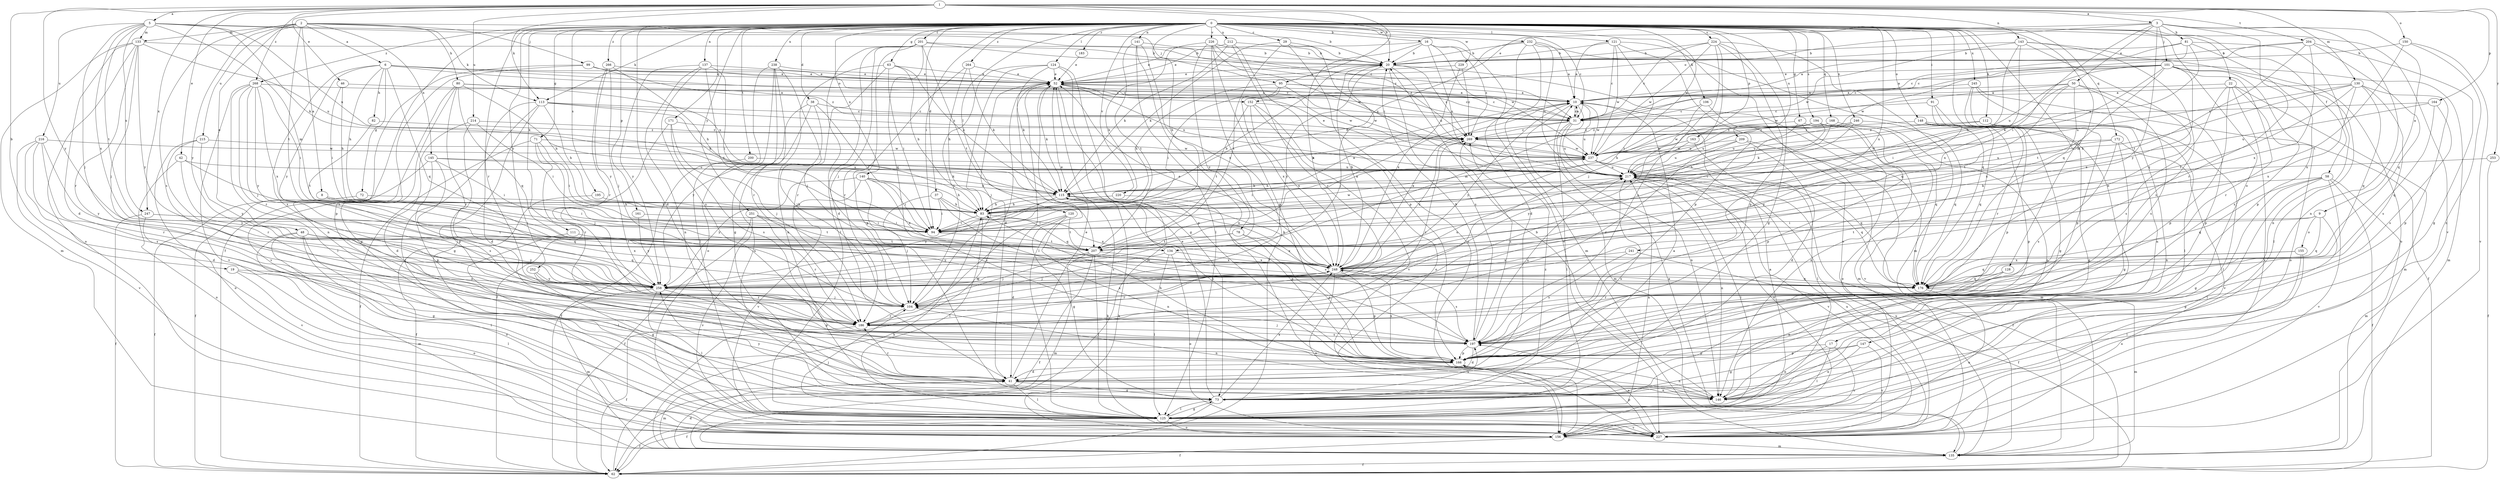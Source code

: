 strict digraph  {
0;
1;
2;
3;
5;
6;
8;
9;
10;
16;
17;
19;
20;
22;
29;
31;
37;
38;
41;
42;
46;
48;
50;
52;
58;
62;
63;
67;
71;
72;
73;
78;
80;
81;
82;
83;
91;
94;
95;
99;
101;
104;
106;
111;
112;
113;
115;
120;
121;
124;
125;
128;
130;
133;
134;
135;
137;
140;
141;
143;
145;
146;
147;
148;
150;
152;
155;
156;
161;
163;
164;
166;
168;
171;
172;
176;
183;
186;
194;
195;
197;
200;
201;
204;
207;
209;
212;
214;
215;
216;
217;
220;
224;
226;
227;
229;
232;
237;
238;
241;
245;
246;
247;
248;
251;
252;
253;
258;
264;
266;
268;
269;
0 -> 16  [label=b];
0 -> 17  [label=b];
0 -> 22  [label=c];
0 -> 29  [label=c];
0 -> 31  [label=c];
0 -> 37  [label=d];
0 -> 38  [label=d];
0 -> 41  [label=d];
0 -> 58  [label=f];
0 -> 62  [label=f];
0 -> 63  [label=g];
0 -> 67  [label=g];
0 -> 71  [label=g];
0 -> 78  [label=h];
0 -> 91  [label=i];
0 -> 94  [label=i];
0 -> 106  [label=k];
0 -> 111  [label=k];
0 -> 112  [label=k];
0 -> 113  [label=k];
0 -> 120  [label=l];
0 -> 121  [label=l];
0 -> 124  [label=l];
0 -> 128  [label=m];
0 -> 137  [label=n];
0 -> 140  [label=n];
0 -> 141  [label=n];
0 -> 147  [label=o];
0 -> 148  [label=o];
0 -> 161  [label=p];
0 -> 163  [label=p];
0 -> 168  [label=q];
0 -> 171  [label=q];
0 -> 172  [label=q];
0 -> 176  [label=q];
0 -> 183  [label=r];
0 -> 186  [label=r];
0 -> 194  [label=s];
0 -> 195  [label=s];
0 -> 200  [label=t];
0 -> 201  [label=t];
0 -> 209  [label=u];
0 -> 212  [label=u];
0 -> 220  [label=v];
0 -> 224  [label=v];
0 -> 226  [label=v];
0 -> 227  [label=v];
0 -> 229  [label=w];
0 -> 232  [label=w];
0 -> 237  [label=w];
0 -> 238  [label=x];
0 -> 241  [label=x];
0 -> 245  [label=x];
0 -> 246  [label=x];
0 -> 251  [label=y];
0 -> 252  [label=y];
0 -> 264  [label=z];
0 -> 266  [label=z];
0 -> 268  [label=z];
1 -> 3  [label=a];
1 -> 5  [label=a];
1 -> 19  [label=b];
1 -> 20  [label=b];
1 -> 42  [label=e];
1 -> 46  [label=e];
1 -> 95  [label=j];
1 -> 113  [label=k];
1 -> 130  [label=m];
1 -> 143  [label=n];
1 -> 150  [label=o];
1 -> 164  [label=p];
1 -> 204  [label=t];
1 -> 214  [label=u];
1 -> 247  [label=x];
1 -> 253  [label=y];
1 -> 258  [label=y];
1 -> 268  [label=z];
2 -> 6  [label=a];
2 -> 8  [label=a];
2 -> 48  [label=e];
2 -> 80  [label=h];
2 -> 95  [label=j];
2 -> 99  [label=j];
2 -> 113  [label=k];
2 -> 133  [label=m];
2 -> 145  [label=n];
2 -> 197  [label=s];
2 -> 207  [label=t];
2 -> 215  [label=u];
2 -> 258  [label=y];
3 -> 9  [label=a];
3 -> 50  [label=e];
3 -> 52  [label=e];
3 -> 81  [label=h];
3 -> 94  [label=i];
3 -> 101  [label=j];
3 -> 146  [label=n];
3 -> 152  [label=o];
3 -> 186  [label=r];
3 -> 258  [label=y];
5 -> 20  [label=b];
5 -> 31  [label=c];
5 -> 104  [label=j];
5 -> 115  [label=k];
5 -> 133  [label=m];
5 -> 134  [label=m];
5 -> 207  [label=t];
5 -> 216  [label=u];
5 -> 217  [label=u];
5 -> 247  [label=x];
5 -> 248  [label=x];
6 -> 10  [label=a];
6 -> 31  [label=c];
6 -> 52  [label=e];
6 -> 72  [label=g];
6 -> 82  [label=h];
6 -> 83  [label=h];
6 -> 152  [label=o];
6 -> 176  [label=q];
6 -> 197  [label=s];
6 -> 258  [label=y];
8 -> 83  [label=h];
8 -> 94  [label=i];
8 -> 176  [label=q];
9 -> 73  [label=g];
9 -> 94  [label=i];
9 -> 155  [label=o];
9 -> 176  [label=q];
9 -> 207  [label=t];
10 -> 31  [label=c];
10 -> 134  [label=m];
10 -> 135  [label=m];
10 -> 217  [label=u];
10 -> 237  [label=w];
10 -> 258  [label=y];
16 -> 20  [label=b];
16 -> 52  [label=e];
16 -> 217  [label=u];
16 -> 227  [label=v];
16 -> 237  [label=w];
16 -> 248  [label=x];
16 -> 269  [label=z];
17 -> 125  [label=l];
17 -> 146  [label=n];
17 -> 156  [label=o];
17 -> 166  [label=p];
19 -> 125  [label=l];
19 -> 156  [label=o];
19 -> 258  [label=y];
20 -> 52  [label=e];
20 -> 104  [label=j];
20 -> 176  [label=q];
20 -> 197  [label=s];
20 -> 217  [label=u];
20 -> 258  [label=y];
20 -> 269  [label=z];
22 -> 10  [label=a];
22 -> 135  [label=m];
22 -> 156  [label=o];
22 -> 166  [label=p];
22 -> 197  [label=s];
22 -> 227  [label=v];
29 -> 20  [label=b];
29 -> 115  [label=k];
29 -> 156  [label=o];
29 -> 207  [label=t];
29 -> 217  [label=u];
31 -> 10  [label=a];
31 -> 115  [label=k];
31 -> 125  [label=l];
31 -> 146  [label=n];
31 -> 217  [label=u];
31 -> 269  [label=z];
37 -> 83  [label=h];
37 -> 94  [label=i];
37 -> 104  [label=j];
37 -> 176  [label=q];
37 -> 197  [label=s];
38 -> 31  [label=c];
38 -> 94  [label=i];
38 -> 104  [label=j];
38 -> 146  [label=n];
38 -> 258  [label=y];
41 -> 52  [label=e];
41 -> 73  [label=g];
41 -> 125  [label=l];
41 -> 135  [label=m];
41 -> 146  [label=n];
41 -> 186  [label=r];
41 -> 217  [label=u];
42 -> 156  [label=o];
42 -> 207  [label=t];
42 -> 217  [label=u];
42 -> 258  [label=y];
46 -> 10  [label=a];
46 -> 83  [label=h];
46 -> 94  [label=i];
48 -> 73  [label=g];
48 -> 125  [label=l];
48 -> 135  [label=m];
48 -> 156  [label=o];
48 -> 176  [label=q];
48 -> 207  [label=t];
48 -> 248  [label=x];
48 -> 258  [label=y];
50 -> 10  [label=a];
50 -> 94  [label=i];
50 -> 166  [label=p];
50 -> 197  [label=s];
50 -> 207  [label=t];
50 -> 237  [label=w];
50 -> 248  [label=x];
52 -> 10  [label=a];
52 -> 31  [label=c];
52 -> 104  [label=j];
52 -> 115  [label=k];
52 -> 125  [label=l];
52 -> 166  [label=p];
52 -> 217  [label=u];
52 -> 237  [label=w];
58 -> 62  [label=f];
58 -> 73  [label=g];
58 -> 115  [label=k];
58 -> 125  [label=l];
58 -> 135  [label=m];
58 -> 176  [label=q];
58 -> 227  [label=v];
62 -> 52  [label=e];
63 -> 52  [label=e];
63 -> 83  [label=h];
63 -> 94  [label=i];
63 -> 115  [label=k];
63 -> 146  [label=n];
63 -> 186  [label=r];
67 -> 104  [label=j];
67 -> 146  [label=n];
67 -> 156  [label=o];
67 -> 269  [label=z];
71 -> 62  [label=f];
71 -> 94  [label=i];
71 -> 104  [label=j];
71 -> 186  [label=r];
71 -> 237  [label=w];
72 -> 62  [label=f];
72 -> 83  [label=h];
73 -> 10  [label=a];
73 -> 52  [label=e];
73 -> 62  [label=f];
73 -> 125  [label=l];
73 -> 197  [label=s];
73 -> 248  [label=x];
73 -> 258  [label=y];
73 -> 269  [label=z];
78 -> 166  [label=p];
78 -> 207  [label=t];
78 -> 248  [label=x];
78 -> 258  [label=y];
80 -> 10  [label=a];
80 -> 73  [label=g];
80 -> 83  [label=h];
80 -> 176  [label=q];
80 -> 186  [label=r];
80 -> 217  [label=u];
80 -> 227  [label=v];
81 -> 10  [label=a];
81 -> 20  [label=b];
81 -> 31  [label=c];
81 -> 146  [label=n];
81 -> 166  [label=p];
81 -> 217  [label=u];
82 -> 207  [label=t];
82 -> 269  [label=z];
83 -> 10  [label=a];
83 -> 94  [label=i];
83 -> 125  [label=l];
83 -> 248  [label=x];
91 -> 31  [label=c];
91 -> 73  [label=g];
91 -> 166  [label=p];
91 -> 186  [label=r];
94 -> 20  [label=b];
94 -> 207  [label=t];
94 -> 237  [label=w];
95 -> 10  [label=a];
95 -> 31  [label=c];
95 -> 83  [label=h];
95 -> 94  [label=i];
95 -> 237  [label=w];
95 -> 248  [label=x];
99 -> 31  [label=c];
99 -> 52  [label=e];
99 -> 146  [label=n];
99 -> 166  [label=p];
99 -> 269  [label=z];
101 -> 10  [label=a];
101 -> 31  [label=c];
101 -> 52  [label=e];
101 -> 115  [label=k];
101 -> 125  [label=l];
101 -> 135  [label=m];
101 -> 186  [label=r];
101 -> 197  [label=s];
101 -> 207  [label=t];
101 -> 217  [label=u];
101 -> 237  [label=w];
101 -> 248  [label=x];
104 -> 146  [label=n];
104 -> 186  [label=r];
104 -> 248  [label=x];
106 -> 31  [label=c];
106 -> 83  [label=h];
106 -> 135  [label=m];
111 -> 125  [label=l];
111 -> 207  [label=t];
112 -> 125  [label=l];
112 -> 146  [label=n];
112 -> 217  [label=u];
112 -> 269  [label=z];
113 -> 31  [label=c];
113 -> 41  [label=d];
113 -> 73  [label=g];
113 -> 83  [label=h];
113 -> 115  [label=k];
113 -> 125  [label=l];
113 -> 269  [label=z];
115 -> 83  [label=h];
115 -> 197  [label=s];
115 -> 258  [label=y];
120 -> 41  [label=d];
120 -> 73  [label=g];
120 -> 94  [label=i];
120 -> 146  [label=n];
120 -> 207  [label=t];
121 -> 10  [label=a];
121 -> 20  [label=b];
121 -> 31  [label=c];
121 -> 166  [label=p];
121 -> 207  [label=t];
121 -> 227  [label=v];
121 -> 237  [label=w];
124 -> 41  [label=d];
124 -> 52  [label=e];
124 -> 73  [label=g];
124 -> 104  [label=j];
124 -> 115  [label=k];
124 -> 135  [label=m];
125 -> 62  [label=f];
125 -> 73  [label=g];
125 -> 104  [label=j];
125 -> 156  [label=o];
125 -> 217  [label=u];
125 -> 227  [label=v];
128 -> 146  [label=n];
128 -> 176  [label=q];
128 -> 186  [label=r];
130 -> 10  [label=a];
130 -> 83  [label=h];
130 -> 166  [label=p];
130 -> 176  [label=q];
130 -> 197  [label=s];
130 -> 207  [label=t];
130 -> 217  [label=u];
130 -> 248  [label=x];
133 -> 20  [label=b];
133 -> 41  [label=d];
133 -> 104  [label=j];
133 -> 135  [label=m];
133 -> 156  [label=o];
133 -> 186  [label=r];
133 -> 217  [label=u];
133 -> 258  [label=y];
134 -> 52  [label=e];
134 -> 104  [label=j];
134 -> 125  [label=l];
134 -> 156  [label=o];
134 -> 248  [label=x];
135 -> 10  [label=a];
135 -> 41  [label=d];
135 -> 62  [label=f];
135 -> 83  [label=h];
135 -> 217  [label=u];
137 -> 52  [label=e];
137 -> 94  [label=i];
137 -> 146  [label=n];
137 -> 197  [label=s];
137 -> 207  [label=t];
137 -> 258  [label=y];
140 -> 83  [label=h];
140 -> 94  [label=i];
140 -> 115  [label=k];
140 -> 197  [label=s];
140 -> 227  [label=v];
140 -> 248  [label=x];
140 -> 258  [label=y];
141 -> 20  [label=b];
141 -> 125  [label=l];
141 -> 146  [label=n];
141 -> 207  [label=t];
141 -> 248  [label=x];
143 -> 20  [label=b];
143 -> 83  [label=h];
143 -> 156  [label=o];
143 -> 176  [label=q];
143 -> 197  [label=s];
143 -> 237  [label=w];
143 -> 248  [label=x];
145 -> 62  [label=f];
145 -> 94  [label=i];
145 -> 115  [label=k];
145 -> 166  [label=p];
145 -> 197  [label=s];
145 -> 217  [label=u];
146 -> 20  [label=b];
147 -> 73  [label=g];
147 -> 146  [label=n];
147 -> 166  [label=p];
147 -> 227  [label=v];
148 -> 73  [label=g];
148 -> 166  [label=p];
148 -> 176  [label=q];
148 -> 258  [label=y];
148 -> 269  [label=z];
150 -> 20  [label=b];
150 -> 146  [label=n];
150 -> 207  [label=t];
150 -> 227  [label=v];
152 -> 31  [label=c];
152 -> 156  [label=o];
152 -> 207  [label=t];
152 -> 227  [label=v];
152 -> 248  [label=x];
155 -> 125  [label=l];
155 -> 156  [label=o];
155 -> 176  [label=q];
155 -> 248  [label=x];
156 -> 10  [label=a];
156 -> 62  [label=f];
156 -> 115  [label=k];
156 -> 135  [label=m];
161 -> 94  [label=i];
161 -> 258  [label=y];
163 -> 125  [label=l];
163 -> 237  [label=w];
163 -> 258  [label=y];
164 -> 31  [label=c];
164 -> 176  [label=q];
164 -> 197  [label=s];
164 -> 217  [label=u];
166 -> 41  [label=d];
166 -> 83  [label=h];
166 -> 115  [label=k];
166 -> 146  [label=n];
166 -> 248  [label=x];
168 -> 94  [label=i];
168 -> 146  [label=n];
168 -> 217  [label=u];
168 -> 269  [label=z];
171 -> 62  [label=f];
171 -> 104  [label=j];
171 -> 197  [label=s];
171 -> 269  [label=z];
172 -> 73  [label=g];
172 -> 197  [label=s];
172 -> 217  [label=u];
172 -> 227  [label=v];
172 -> 237  [label=w];
176 -> 135  [label=m];
176 -> 156  [label=o];
183 -> 52  [label=e];
186 -> 52  [label=e];
186 -> 62  [label=f];
186 -> 197  [label=s];
186 -> 269  [label=z];
194 -> 83  [label=h];
194 -> 166  [label=p];
194 -> 176  [label=q];
194 -> 217  [label=u];
194 -> 227  [label=v];
194 -> 237  [label=w];
194 -> 269  [label=z];
195 -> 62  [label=f];
195 -> 83  [label=h];
197 -> 20  [label=b];
197 -> 41  [label=d];
197 -> 104  [label=j];
197 -> 166  [label=p];
197 -> 217  [label=u];
197 -> 269  [label=z];
200 -> 62  [label=f];
200 -> 217  [label=u];
201 -> 20  [label=b];
201 -> 31  [label=c];
201 -> 41  [label=d];
201 -> 73  [label=g];
201 -> 104  [label=j];
201 -> 125  [label=l];
201 -> 176  [label=q];
201 -> 207  [label=t];
204 -> 20  [label=b];
204 -> 31  [label=c];
204 -> 73  [label=g];
204 -> 176  [label=q];
204 -> 207  [label=t];
204 -> 248  [label=x];
207 -> 10  [label=a];
207 -> 62  [label=f];
207 -> 104  [label=j];
207 -> 125  [label=l];
207 -> 135  [label=m];
207 -> 248  [label=x];
209 -> 41  [label=d];
209 -> 135  [label=m];
209 -> 186  [label=r];
209 -> 217  [label=u];
209 -> 237  [label=w];
212 -> 20  [label=b];
212 -> 52  [label=e];
212 -> 115  [label=k];
212 -> 166  [label=p];
212 -> 186  [label=r];
214 -> 41  [label=d];
214 -> 94  [label=i];
214 -> 166  [label=p];
214 -> 269  [label=z];
215 -> 156  [label=o];
215 -> 186  [label=r];
215 -> 237  [label=w];
215 -> 258  [label=y];
216 -> 41  [label=d];
216 -> 186  [label=r];
216 -> 197  [label=s];
216 -> 227  [label=v];
216 -> 237  [label=w];
216 -> 258  [label=y];
217 -> 62  [label=f];
217 -> 115  [label=k];
217 -> 125  [label=l];
217 -> 146  [label=n];
217 -> 176  [label=q];
217 -> 227  [label=v];
220 -> 83  [label=h];
220 -> 166  [label=p];
224 -> 20  [label=b];
224 -> 31  [label=c];
224 -> 73  [label=g];
224 -> 104  [label=j];
224 -> 135  [label=m];
224 -> 166  [label=p];
224 -> 197  [label=s];
224 -> 237  [label=w];
226 -> 20  [label=b];
226 -> 62  [label=f];
226 -> 83  [label=h];
226 -> 166  [label=p];
226 -> 237  [label=w];
226 -> 258  [label=y];
226 -> 269  [label=z];
227 -> 115  [label=k];
227 -> 166  [label=p];
227 -> 197  [label=s];
227 -> 217  [label=u];
229 -> 52  [label=e];
229 -> 248  [label=x];
229 -> 269  [label=z];
232 -> 10  [label=a];
232 -> 20  [label=b];
232 -> 41  [label=d];
232 -> 83  [label=h];
232 -> 135  [label=m];
232 -> 176  [label=q];
232 -> 217  [label=u];
237 -> 52  [label=e];
237 -> 83  [label=h];
237 -> 94  [label=i];
237 -> 156  [label=o];
237 -> 176  [label=q];
237 -> 217  [label=u];
238 -> 52  [label=e];
238 -> 73  [label=g];
238 -> 104  [label=j];
238 -> 125  [label=l];
238 -> 156  [label=o];
238 -> 186  [label=r];
241 -> 62  [label=f];
241 -> 197  [label=s];
241 -> 248  [label=x];
245 -> 10  [label=a];
245 -> 62  [label=f];
245 -> 125  [label=l];
245 -> 146  [label=n];
245 -> 166  [label=p];
246 -> 115  [label=k];
246 -> 176  [label=q];
246 -> 217  [label=u];
246 -> 269  [label=z];
247 -> 62  [label=f];
247 -> 94  [label=i];
247 -> 207  [label=t];
247 -> 227  [label=v];
248 -> 10  [label=a];
248 -> 20  [label=b];
248 -> 52  [label=e];
248 -> 115  [label=k];
248 -> 156  [label=o];
248 -> 166  [label=p];
248 -> 176  [label=q];
248 -> 186  [label=r];
248 -> 197  [label=s];
248 -> 258  [label=y];
248 -> 269  [label=z];
251 -> 62  [label=f];
251 -> 94  [label=i];
251 -> 186  [label=r];
251 -> 207  [label=t];
251 -> 227  [label=v];
252 -> 73  [label=g];
252 -> 186  [label=r];
252 -> 258  [label=y];
253 -> 62  [label=f];
253 -> 217  [label=u];
258 -> 104  [label=j];
258 -> 125  [label=l];
258 -> 135  [label=m];
258 -> 166  [label=p];
258 -> 217  [label=u];
264 -> 52  [label=e];
264 -> 83  [label=h];
264 -> 115  [label=k];
264 -> 186  [label=r];
266 -> 52  [label=e];
266 -> 83  [label=h];
266 -> 104  [label=j];
266 -> 186  [label=r];
266 -> 258  [label=y];
268 -> 10  [label=a];
268 -> 94  [label=i];
268 -> 104  [label=j];
268 -> 125  [label=l];
268 -> 186  [label=r];
268 -> 227  [label=v];
268 -> 248  [label=x];
268 -> 258  [label=y];
269 -> 237  [label=w];
}
